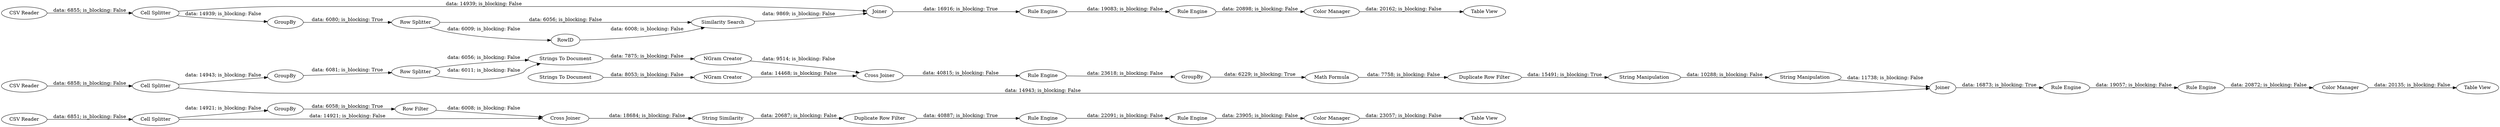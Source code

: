 digraph {
	"-4095311072796300130_13" [label="Duplicate Row Filter"]
	"1499210406406548874_39" [label="Duplicate Row Filter"]
	"-4095311072796300130_61" [label=Joiner]
	"1499210406406548874_25" [label="NGram Creator"]
	"1499210406406548874_24" [label="Strings To Document"]
	"1499210406406548874_21" [label="NGram Creator"]
	"-4095311072796300130_15" [label="Rule Engine"]
	"-4095311072796300130_7" [label="String Similarity"]
	"-4095311072796300130_16" [label="Color Manager"]
	"-4095311072796300130_51" [label="Similarity Search"]
	"-4095311072796300130_65" [label="Rule Engine"]
	"-4095311072796300130_64" [label=GroupBy]
	"-4095311072796300130_54" [label="Color Manager"]
	"-4095311072796300130_58" [label="CSV Reader"]
	"-4095311072796300130_47" [label="Color Manager"]
	"1499210406406548874_43" [label="String Manipulation"]
	"1499210406406548874_36" [label="Rule Engine"]
	"-4095311072796300130_28" [label="Row Splitter"]
	"-4095311072796300130_29" [label="CSV Reader"]
	"1499210406406548874_44" [label="String Manipulation"]
	"-4095311072796300130_53" [label=RowID]
	"-4095311072796300130_40" [label=Joiner]
	"-4095311072796300130_45" [label="Rule Engine"]
	"-4095311072796300130_49" [label="Rule Engine"]
	"-4095311072796300130_56" [label="Rule Engine"]
	"1499210406406548874_35" [label="Cross Joiner"]
	"-4095311072796300130_11" [label="Row Filter"]
	"-4095311072796300130_3" [label=GroupBy]
	"1499210406406548874_37" [label=GroupBy]
	"-4095311072796300130_48" [label="Table View"]
	"-4095311072796300130_17" [label="Table View"]
	"-4095311072796300130_57" [label="Row Splitter"]
	"1499210406406548874_23" [label="Strings To Document"]
	"1499210406406548874_38" [label="Math Formula"]
	"-4095311072796300130_2" [label="Cell Splitter"]
	"-4095311072796300130_30" [label="Cell Splitter"]
	"-4095311072796300130_31" [label=GroupBy]
	"-4095311072796300130_55" [label="Table View"]
	"-4095311072796300130_62" [label="Cell Splitter"]
	"-4095311072796300130_12" [label="Cross Joiner"]
	"-4095311072796300130_14" [label="Rule Engine"]
	"-4095311072796300130_1" [label="CSV Reader"]
	"-4095311072796300130_15" -> "-4095311072796300130_16" [label="data: 23905; is_blocking: False"]
	"-4095311072796300130_62" -> "-4095311072796300130_61" [label="data: 14943; is_blocking: False"]
	"-4095311072796300130_47" -> "-4095311072796300130_48" [label="data: 20162; is_blocking: False"]
	"1499210406406548874_43" -> "1499210406406548874_44" [label="data: 10288; is_blocking: False"]
	"-4095311072796300130_14" -> "-4095311072796300130_15" [label="data: 22091; is_blocking: False"]
	"-4095311072796300130_56" -> "-4095311072796300130_54" [label="data: 20872; is_blocking: False"]
	"-4095311072796300130_2" -> "-4095311072796300130_3" [label="data: 14921; is_blocking: False"]
	"-4095311072796300130_57" -> "1499210406406548874_23" [label="data: 6056; is_blocking: False"]
	"1499210406406548874_36" -> "1499210406406548874_37" [label="data: 23618; is_blocking: False"]
	"1499210406406548874_44" -> "-4095311072796300130_61" [label="data: 11738; is_blocking: False"]
	"-4095311072796300130_28" -> "-4095311072796300130_51" [label="data: 6056; is_blocking: False"]
	"-4095311072796300130_29" -> "-4095311072796300130_30" [label="data: 6855; is_blocking: False"]
	"-4095311072796300130_64" -> "-4095311072796300130_57" [label="data: 6081; is_blocking: True"]
	"-4095311072796300130_51" -> "-4095311072796300130_40" [label="data: 9869; is_blocking: False"]
	"-4095311072796300130_11" -> "-4095311072796300130_12" [label="data: 6008; is_blocking: False"]
	"1499210406406548874_24" -> "1499210406406548874_25" [label="data: 8053; is_blocking: False"]
	"-4095311072796300130_65" -> "-4095311072796300130_56" [label="data: 19057; is_blocking: False"]
	"1499210406406548874_38" -> "1499210406406548874_39" [label="data: 7758; is_blocking: False"]
	"1499210406406548874_37" -> "1499210406406548874_38" [label="data: 6229; is_blocking: True"]
	"-4095311072796300130_49" -> "-4095311072796300130_47" [label="data: 20898; is_blocking: False"]
	"-4095311072796300130_3" -> "-4095311072796300130_11" [label="data: 6058; is_blocking: True"]
	"-4095311072796300130_16" -> "-4095311072796300130_17" [label="data: 23057; is_blocking: False"]
	"-4095311072796300130_58" -> "-4095311072796300130_62" [label="data: 6858; is_blocking: False"]
	"-4095311072796300130_40" -> "-4095311072796300130_45" [label="data: 16916; is_blocking: True"]
	"-4095311072796300130_28" -> "-4095311072796300130_53" [label="data: 6009; is_blocking: False"]
	"-4095311072796300130_30" -> "-4095311072796300130_31" [label="data: 14939; is_blocking: False"]
	"-4095311072796300130_31" -> "-4095311072796300130_28" [label="data: 6080; is_blocking: True"]
	"-4095311072796300130_2" -> "-4095311072796300130_12" [label="data: 14921; is_blocking: False"]
	"-4095311072796300130_54" -> "-4095311072796300130_55" [label="data: 20135; is_blocking: False"]
	"-4095311072796300130_1" -> "-4095311072796300130_2" [label="data: 6851; is_blocking: False"]
	"-4095311072796300130_12" -> "-4095311072796300130_7" [label="data: 18684; is_blocking: False"]
	"-4095311072796300130_13" -> "-4095311072796300130_14" [label="data: 40887; is_blocking: True"]
	"1499210406406548874_25" -> "1499210406406548874_35" [label="data: 14468; is_blocking: False"]
	"-4095311072796300130_53" -> "-4095311072796300130_51" [label="data: 6008; is_blocking: False"]
	"1499210406406548874_21" -> "1499210406406548874_35" [label="data: 9514; is_blocking: False"]
	"-4095311072796300130_45" -> "-4095311072796300130_49" [label="data: 19083; is_blocking: False"]
	"-4095311072796300130_57" -> "1499210406406548874_23" [label="data: 6011; is_blocking: False"]
	"-4095311072796300130_61" -> "-4095311072796300130_65" [label="data: 16873; is_blocking: True"]
	"-4095311072796300130_7" -> "-4095311072796300130_13" [label="data: 20687; is_blocking: False"]
	"1499210406406548874_39" -> "1499210406406548874_43" [label="data: 15491; is_blocking: True"]
	"-4095311072796300130_62" -> "-4095311072796300130_64" [label="data: 14943; is_blocking: False"]
	"1499210406406548874_35" -> "1499210406406548874_36" [label="data: 40815; is_blocking: False"]
	"1499210406406548874_23" -> "1499210406406548874_21" [label="data: 7875; is_blocking: False"]
	"-4095311072796300130_30" -> "-4095311072796300130_40" [label="data: 14939; is_blocking: False"]
	rankdir=LR
}
